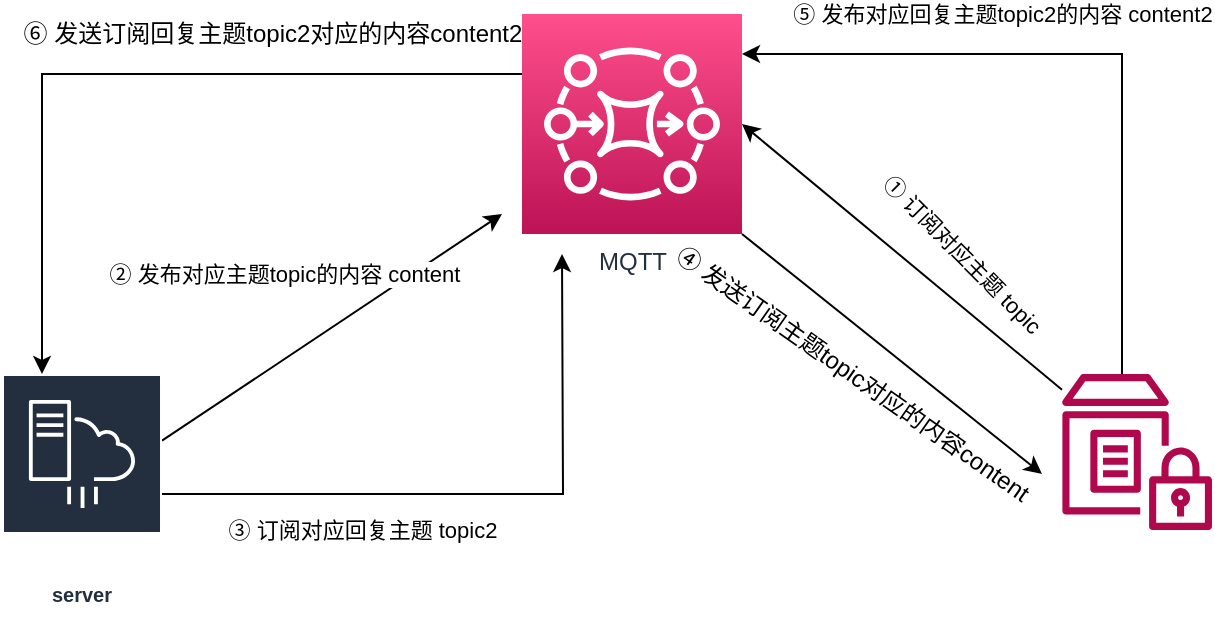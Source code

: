 <mxfile version="15.8.3" type="github">
  <diagram id="djTHbjeVImqpyRuJvfSz" name="第 1 页">
    <mxGraphModel dx="1374" dy="786" grid="1" gridSize="10" guides="1" tooltips="1" connect="1" arrows="1" fold="1" page="1" pageScale="1" pageWidth="827" pageHeight="1169" math="0" shadow="0">
      <root>
        <mxCell id="0" />
        <mxCell id="1" parent="0" />
        <mxCell id="bu46lWMziyw2xlJ5NB-D-10" style="edgeStyle=none;rounded=0;orthogonalLoop=1;jettySize=auto;html=1;exitX=1;exitY=1;exitDx=0;exitDy=0;exitPerimeter=0;" edge="1" parent="1" source="bu46lWMziyw2xlJ5NB-D-1">
          <mxGeometry relative="1" as="geometry">
            <mxPoint x="600" y="410" as="targetPoint" />
          </mxGeometry>
        </mxCell>
        <mxCell id="bu46lWMziyw2xlJ5NB-D-18" style="edgeStyle=orthogonalEdgeStyle;rounded=0;orthogonalLoop=1;jettySize=auto;html=1;" edge="1" parent="1" source="bu46lWMziyw2xlJ5NB-D-1" target="bu46lWMziyw2xlJ5NB-D-2">
          <mxGeometry relative="1" as="geometry">
            <Array as="points">
              <mxPoint x="100" y="210" />
            </Array>
          </mxGeometry>
        </mxCell>
        <mxCell id="bu46lWMziyw2xlJ5NB-D-1" value="MQTT" style="sketch=0;points=[[0,0,0],[0.25,0,0],[0.5,0,0],[0.75,0,0],[1,0,0],[0,1,0],[0.25,1,0],[0.5,1,0],[0.75,1,0],[1,1,0],[0,0.25,0],[0,0.5,0],[0,0.75,0],[1,0.25,0],[1,0.5,0],[1,0.75,0]];outlineConnect=0;fontColor=#232F3E;gradientColor=#FF4F8B;gradientDirection=north;fillColor=#BC1356;strokeColor=#ffffff;dashed=0;verticalLabelPosition=bottom;verticalAlign=top;align=center;html=1;fontSize=12;fontStyle=0;aspect=fixed;shape=mxgraph.aws4.resourceIcon;resIcon=mxgraph.aws4.mq;" vertex="1" parent="1">
          <mxGeometry x="340" y="180" width="110" height="110" as="geometry" />
        </mxCell>
        <mxCell id="bu46lWMziyw2xlJ5NB-D-7" style="edgeStyle=none;rounded=0;orthogonalLoop=1;jettySize=auto;html=1;" edge="1" parent="1" source="bu46lWMziyw2xlJ5NB-D-2">
          <mxGeometry relative="1" as="geometry">
            <mxPoint x="330" y="280" as="targetPoint" />
          </mxGeometry>
        </mxCell>
        <mxCell id="bu46lWMziyw2xlJ5NB-D-8" value="② 发布对应主题topic的内容 content" style="edgeLabel;html=1;align=center;verticalAlign=middle;resizable=0;points=[];" vertex="1" connectable="0" parent="bu46lWMziyw2xlJ5NB-D-7">
          <mxGeometry x="-0.17" y="-1" relative="1" as="geometry">
            <mxPoint x="-11" y="-37" as="offset" />
          </mxGeometry>
        </mxCell>
        <mxCell id="bu46lWMziyw2xlJ5NB-D-14" style="edgeStyle=orthogonalEdgeStyle;rounded=0;orthogonalLoop=1;jettySize=auto;html=1;" edge="1" parent="1" source="bu46lWMziyw2xlJ5NB-D-2">
          <mxGeometry relative="1" as="geometry">
            <mxPoint x="360" y="300" as="targetPoint" />
          </mxGeometry>
        </mxCell>
        <mxCell id="bu46lWMziyw2xlJ5NB-D-2" value="server" style="sketch=0;outlineConnect=0;fontColor=#232F3E;gradientColor=none;strokeColor=#ffffff;fillColor=#232F3E;dashed=0;verticalLabelPosition=middle;verticalAlign=bottom;align=center;html=1;whiteSpace=wrap;fontSize=10;fontStyle=1;spacing=3;shape=mxgraph.aws4.productIcon;prIcon=mxgraph.aws4.server_migration_service;" vertex="1" parent="1">
          <mxGeometry x="80" y="360" width="80" height="120" as="geometry" />
        </mxCell>
        <mxCell id="bu46lWMziyw2xlJ5NB-D-5" style="rounded=0;orthogonalLoop=1;jettySize=auto;html=1;entryX=1;entryY=0.5;entryDx=0;entryDy=0;entryPerimeter=0;" edge="1" parent="1" source="bu46lWMziyw2xlJ5NB-D-4" target="bu46lWMziyw2xlJ5NB-D-1">
          <mxGeometry relative="1" as="geometry" />
        </mxCell>
        <mxCell id="bu46lWMziyw2xlJ5NB-D-6" value="① 订阅对应主题 topic" style="edgeLabel;html=1;align=center;verticalAlign=middle;resizable=0;points=[];rotation=45;" vertex="1" connectable="0" parent="bu46lWMziyw2xlJ5NB-D-5">
          <mxGeometry x="0.129" y="1" relative="1" as="geometry">
            <mxPoint x="41" y="6" as="offset" />
          </mxGeometry>
        </mxCell>
        <mxCell id="bu46lWMziyw2xlJ5NB-D-12" style="edgeStyle=orthogonalEdgeStyle;rounded=0;orthogonalLoop=1;jettySize=auto;html=1;" edge="1" parent="1" source="bu46lWMziyw2xlJ5NB-D-4" target="bu46lWMziyw2xlJ5NB-D-1">
          <mxGeometry relative="1" as="geometry">
            <mxPoint x="670" y="180" as="targetPoint" />
            <Array as="points">
              <mxPoint x="640" y="200" />
            </Array>
          </mxGeometry>
        </mxCell>
        <mxCell id="bu46lWMziyw2xlJ5NB-D-4" value="" style="sketch=0;outlineConnect=0;fontColor=#232F3E;gradientColor=none;fillColor=#B0084D;strokeColor=none;dashed=0;verticalLabelPosition=bottom;verticalAlign=top;align=center;html=1;fontSize=12;fontStyle=0;aspect=fixed;pointerEvents=1;shape=mxgraph.aws4.parameter_store;" vertex="1" parent="1">
          <mxGeometry x="610" y="360" width="75" height="78" as="geometry" />
        </mxCell>
        <mxCell id="bu46lWMziyw2xlJ5NB-D-11" value="④ 发送订阅主题topic对应的内容content" style="text;html=1;align=center;verticalAlign=middle;resizable=0;points=[];autosize=1;strokeColor=none;fillColor=none;rotation=35;" vertex="1" parent="1">
          <mxGeometry x="390" y="350" width="230" height="20" as="geometry" />
        </mxCell>
        <mxCell id="bu46lWMziyw2xlJ5NB-D-16" value="③ 订阅对应回复主题 topic2" style="edgeLabel;html=1;align=center;verticalAlign=middle;resizable=0;points=[];rotation=0;" vertex="1" connectable="0" parent="1">
          <mxGeometry x="259.999" y="437.986" as="geometry" />
        </mxCell>
        <mxCell id="bu46lWMziyw2xlJ5NB-D-17" value="⑤ 发布对应回复主题topic2的内容 content2" style="edgeLabel;html=1;align=center;verticalAlign=middle;resizable=0;points=[];" vertex="1" connectable="0" parent="1">
          <mxGeometry x="579.999" y="179.996" as="geometry" />
        </mxCell>
        <mxCell id="bu46lWMziyw2xlJ5NB-D-19" value="⑥ 发送订阅回复主题topic2对应的内容content2" style="text;html=1;align=center;verticalAlign=middle;resizable=0;points=[];autosize=1;strokeColor=none;fillColor=none;rotation=0;" vertex="1" parent="1">
          <mxGeometry x="85" y="180" width="260" height="20" as="geometry" />
        </mxCell>
      </root>
    </mxGraphModel>
  </diagram>
</mxfile>
